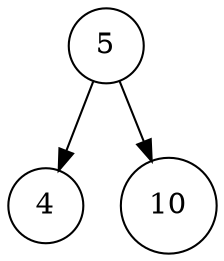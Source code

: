 digraph G {
	node [shape = circle];
	n0[label="5"];
	n0 -> n1;
	n1[label="4"];
	n0 -> n2;
	n2[label="10"];
	
}